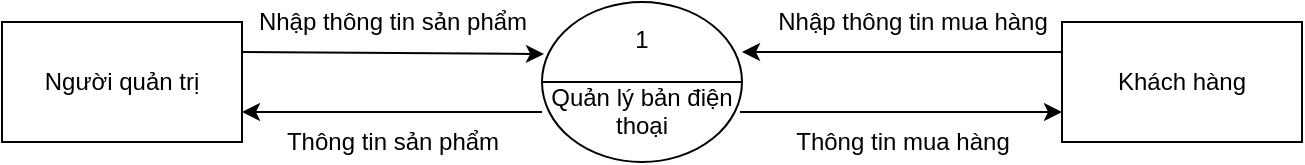 <mxfile version="13.3.5" type="device"><diagram id="o0tXcxiD1fYoMF3E7p-k" name="Page-1"><mxGraphModel dx="868" dy="401" grid="1" gridSize="10" guides="1" tooltips="1" connect="1" arrows="1" fold="1" page="1" pageScale="1" pageWidth="850" pageHeight="1100" math="0" shadow="0"><root><mxCell id="0"/><mxCell id="1" parent="0"/><mxCell id="kmOHqslvLRaKSNow8uNN-16" value="1&lt;br&gt;&lt;br&gt;Quản lý bản điện thoại" style="shape=lineEllipse;perimeter=ellipsePerimeter;whiteSpace=wrap;html=1;backgroundOutline=1;" vertex="1" parent="1"><mxGeometry x="410" y="100" width="100" height="80" as="geometry"/></mxCell><mxCell id="kmOHqslvLRaKSNow8uNN-17" value="Người quản trị" style="rounded=0;whiteSpace=wrap;html=1;" vertex="1" parent="1"><mxGeometry x="140" y="110" width="120" height="60" as="geometry"/></mxCell><mxCell id="kmOHqslvLRaKSNow8uNN-18" value="Khách hàng" style="rounded=0;whiteSpace=wrap;html=1;" vertex="1" parent="1"><mxGeometry x="670" y="110" width="120" height="60" as="geometry"/></mxCell><mxCell id="kmOHqslvLRaKSNow8uNN-19" value="" style="endArrow=classic;html=1;exitX=1;exitY=0.25;exitDx=0;exitDy=0;" edge="1" parent="1" source="kmOHqslvLRaKSNow8uNN-17"><mxGeometry width="50" height="50" relative="1" as="geometry"><mxPoint x="400" y="90" as="sourcePoint"/><mxPoint x="411" y="126" as="targetPoint"/></mxGeometry></mxCell><mxCell id="kmOHqslvLRaKSNow8uNN-20" value="Nhập thông tin sản phẩm" style="text;html=1;align=center;verticalAlign=middle;resizable=0;points=[];autosize=1;" vertex="1" parent="1"><mxGeometry x="260" y="100" width="150" height="20" as="geometry"/></mxCell><mxCell id="kmOHqslvLRaKSNow8uNN-21" value="" style="endArrow=classic;html=1;entryX=1;entryY=0.75;entryDx=0;entryDy=0;exitX=0;exitY=0.688;exitDx=0;exitDy=0;exitPerimeter=0;" edge="1" parent="1" source="kmOHqslvLRaKSNow8uNN-16" target="kmOHqslvLRaKSNow8uNN-17"><mxGeometry width="50" height="50" relative="1" as="geometry"><mxPoint x="360" y="280" as="sourcePoint"/><mxPoint x="410" y="230" as="targetPoint"/></mxGeometry></mxCell><mxCell id="kmOHqslvLRaKSNow8uNN-22" value="Thông tin sản phẩm" style="text;html=1;align=center;verticalAlign=middle;resizable=0;points=[];autosize=1;" vertex="1" parent="1"><mxGeometry x="275" y="160" width="120" height="20" as="geometry"/></mxCell><mxCell id="kmOHqslvLRaKSNow8uNN-23" value="" style="endArrow=classic;html=1;exitX=0;exitY=0.25;exitDx=0;exitDy=0;" edge="1" parent="1" source="kmOHqslvLRaKSNow8uNN-18"><mxGeometry width="50" height="50" relative="1" as="geometry"><mxPoint x="660" y="260" as="sourcePoint"/><mxPoint x="510" y="125" as="targetPoint"/></mxGeometry></mxCell><mxCell id="kmOHqslvLRaKSNow8uNN-24" value="Nhập thông tin mua hàng" style="text;html=1;align=center;verticalAlign=middle;resizable=0;points=[];autosize=1;" vertex="1" parent="1"><mxGeometry x="520" y="100" width="150" height="20" as="geometry"/></mxCell><mxCell id="kmOHqslvLRaKSNow8uNN-27" value="" style="endArrow=classic;html=1;exitX=0.99;exitY=0.688;exitDx=0;exitDy=0;exitPerimeter=0;entryX=0;entryY=0.75;entryDx=0;entryDy=0;" edge="1" parent="1" source="kmOHqslvLRaKSNow8uNN-16" target="kmOHqslvLRaKSNow8uNN-18"><mxGeometry width="50" height="50" relative="1" as="geometry"><mxPoint x="560" y="250" as="sourcePoint"/><mxPoint x="610" y="200" as="targetPoint"/></mxGeometry></mxCell><mxCell id="kmOHqslvLRaKSNow8uNN-28" value="Thông tin mua hàng" style="text;html=1;align=center;verticalAlign=middle;resizable=0;points=[];autosize=1;" vertex="1" parent="1"><mxGeometry x="530" y="160" width="120" height="20" as="geometry"/></mxCell></root></mxGraphModel></diagram></mxfile>